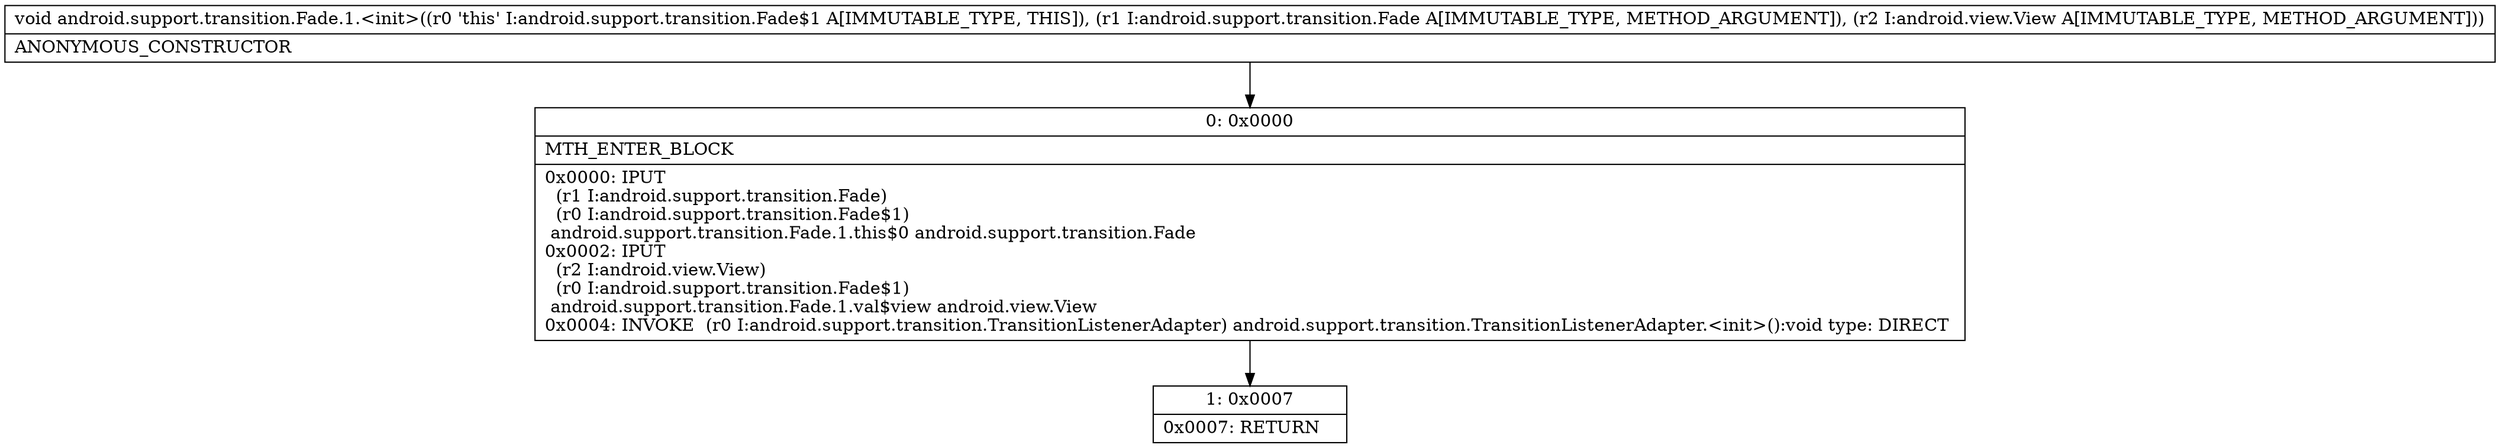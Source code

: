 digraph "CFG forandroid.support.transition.Fade.1.\<init\>(Landroid\/support\/transition\/Fade;Landroid\/view\/View;)V" {
Node_0 [shape=record,label="{0\:\ 0x0000|MTH_ENTER_BLOCK\l|0x0000: IPUT  \l  (r1 I:android.support.transition.Fade)\l  (r0 I:android.support.transition.Fade$1)\l android.support.transition.Fade.1.this$0 android.support.transition.Fade \l0x0002: IPUT  \l  (r2 I:android.view.View)\l  (r0 I:android.support.transition.Fade$1)\l android.support.transition.Fade.1.val$view android.view.View \l0x0004: INVOKE  (r0 I:android.support.transition.TransitionListenerAdapter) android.support.transition.TransitionListenerAdapter.\<init\>():void type: DIRECT \l}"];
Node_1 [shape=record,label="{1\:\ 0x0007|0x0007: RETURN   \l}"];
MethodNode[shape=record,label="{void android.support.transition.Fade.1.\<init\>((r0 'this' I:android.support.transition.Fade$1 A[IMMUTABLE_TYPE, THIS]), (r1 I:android.support.transition.Fade A[IMMUTABLE_TYPE, METHOD_ARGUMENT]), (r2 I:android.view.View A[IMMUTABLE_TYPE, METHOD_ARGUMENT]))  | ANONYMOUS_CONSTRUCTOR\l}"];
MethodNode -> Node_0;
Node_0 -> Node_1;
}

